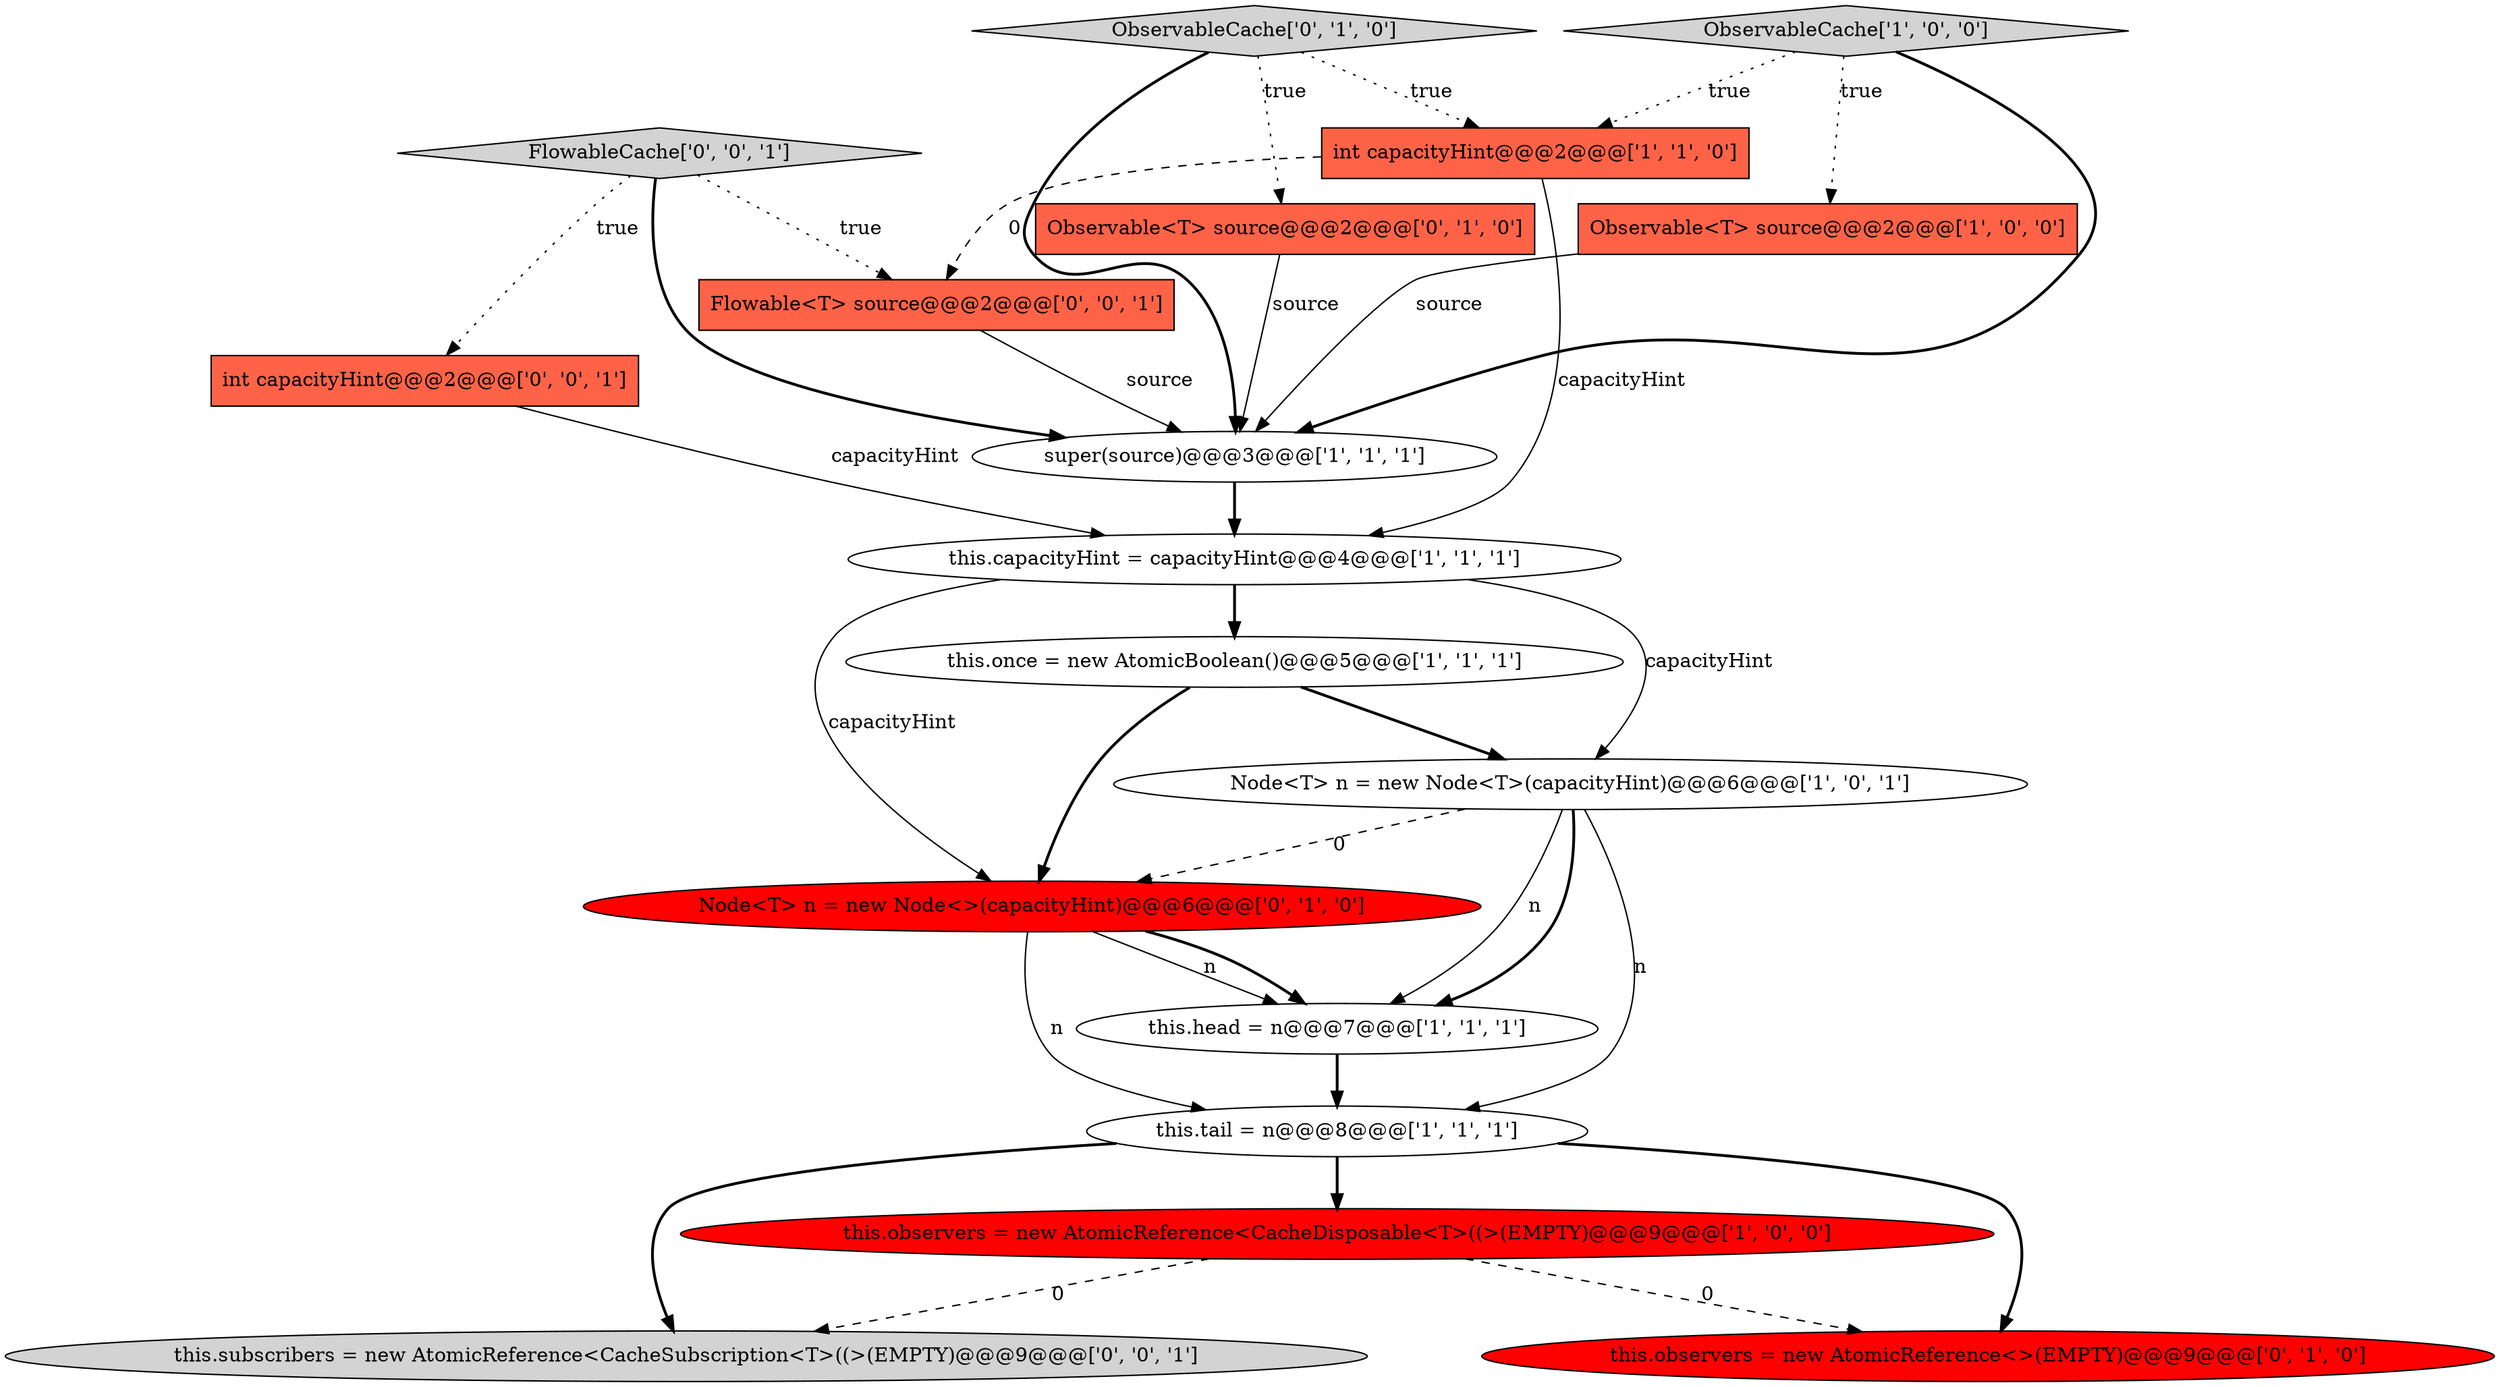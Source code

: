 digraph {
3 [style = filled, label = "super(source)@@@3@@@['1', '1', '1']", fillcolor = white, shape = ellipse image = "AAA0AAABBB1BBB"];
7 [style = filled, label = "this.once = new AtomicBoolean()@@@5@@@['1', '1', '1']", fillcolor = white, shape = ellipse image = "AAA0AAABBB1BBB"];
4 [style = filled, label = "Node<T> n = new Node<T>(capacityHint)@@@6@@@['1', '0', '1']", fillcolor = white, shape = ellipse image = "AAA0AAABBB1BBB"];
16 [style = filled, label = "this.subscribers = new AtomicReference<CacheSubscription<T>((>(EMPTY)@@@9@@@['0', '0', '1']", fillcolor = lightgray, shape = ellipse image = "AAA0AAABBB3BBB"];
15 [style = filled, label = "Flowable<T> source@@@2@@@['0', '0', '1']", fillcolor = tomato, shape = box image = "AAA0AAABBB3BBB"];
0 [style = filled, label = "this.tail = n@@@8@@@['1', '1', '1']", fillcolor = white, shape = ellipse image = "AAA0AAABBB1BBB"];
13 [style = filled, label = "Observable<T> source@@@2@@@['0', '1', '0']", fillcolor = tomato, shape = box image = "AAA0AAABBB2BBB"];
6 [style = filled, label = "int capacityHint@@@2@@@['1', '1', '0']", fillcolor = tomato, shape = box image = "AAA0AAABBB1BBB"];
17 [style = filled, label = "FlowableCache['0', '0', '1']", fillcolor = lightgray, shape = diamond image = "AAA0AAABBB3BBB"];
5 [style = filled, label = "this.head = n@@@7@@@['1', '1', '1']", fillcolor = white, shape = ellipse image = "AAA0AAABBB1BBB"];
11 [style = filled, label = "this.observers = new AtomicReference<>(EMPTY)@@@9@@@['0', '1', '0']", fillcolor = red, shape = ellipse image = "AAA1AAABBB2BBB"];
12 [style = filled, label = "ObservableCache['0', '1', '0']", fillcolor = lightgray, shape = diamond image = "AAA0AAABBB2BBB"];
10 [style = filled, label = "Node<T> n = new Node<>(capacityHint)@@@6@@@['0', '1', '0']", fillcolor = red, shape = ellipse image = "AAA1AAABBB2BBB"];
14 [style = filled, label = "int capacityHint@@@2@@@['0', '0', '1']", fillcolor = tomato, shape = box image = "AAA0AAABBB3BBB"];
2 [style = filled, label = "ObservableCache['1', '0', '0']", fillcolor = lightgray, shape = diamond image = "AAA0AAABBB1BBB"];
8 [style = filled, label = "this.observers = new AtomicReference<CacheDisposable<T>((>(EMPTY)@@@9@@@['1', '0', '0']", fillcolor = red, shape = ellipse image = "AAA1AAABBB1BBB"];
1 [style = filled, label = "Observable<T> source@@@2@@@['1', '0', '0']", fillcolor = tomato, shape = box image = "AAA0AAABBB1BBB"];
9 [style = filled, label = "this.capacityHint = capacityHint@@@4@@@['1', '1', '1']", fillcolor = white, shape = ellipse image = "AAA0AAABBB1BBB"];
0->16 [style = bold, label=""];
8->16 [style = dashed, label="0"];
10->0 [style = solid, label="n"];
7->10 [style = bold, label=""];
6->9 [style = solid, label="capacityHint"];
10->5 [style = solid, label="n"];
2->3 [style = bold, label=""];
4->5 [style = solid, label="n"];
17->14 [style = dotted, label="true"];
0->11 [style = bold, label=""];
1->3 [style = solid, label="source"];
15->3 [style = solid, label="source"];
7->4 [style = bold, label=""];
9->7 [style = bold, label=""];
3->9 [style = bold, label=""];
12->13 [style = dotted, label="true"];
4->0 [style = solid, label="n"];
17->15 [style = dotted, label="true"];
10->5 [style = bold, label=""];
5->0 [style = bold, label=""];
12->6 [style = dotted, label="true"];
2->6 [style = dotted, label="true"];
2->1 [style = dotted, label="true"];
6->15 [style = dashed, label="0"];
14->9 [style = solid, label="capacityHint"];
0->8 [style = bold, label=""];
9->4 [style = solid, label="capacityHint"];
17->3 [style = bold, label=""];
9->10 [style = solid, label="capacityHint"];
13->3 [style = solid, label="source"];
12->3 [style = bold, label=""];
8->11 [style = dashed, label="0"];
4->10 [style = dashed, label="0"];
4->5 [style = bold, label=""];
}
